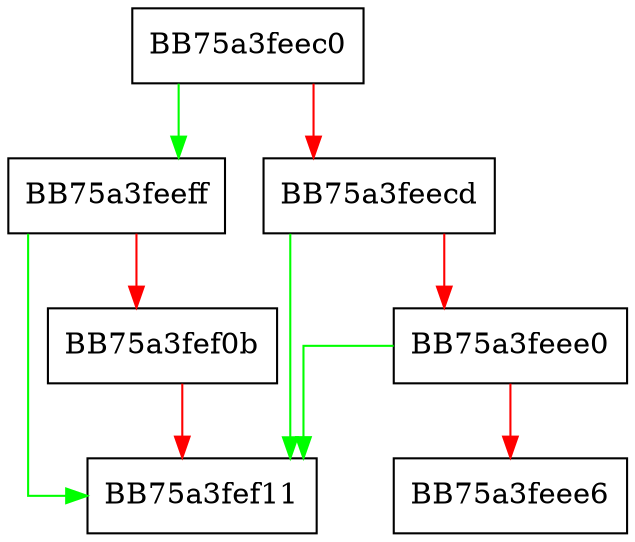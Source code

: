 digraph OnNotify {
  node [shape="box"];
  graph [splines=ortho];
  BB75a3feec0 -> BB75a3feeff [color="green"];
  BB75a3feec0 -> BB75a3feecd [color="red"];
  BB75a3feecd -> BB75a3fef11 [color="green"];
  BB75a3feecd -> BB75a3feee0 [color="red"];
  BB75a3feee0 -> BB75a3fef11 [color="green"];
  BB75a3feee0 -> BB75a3feee6 [color="red"];
  BB75a3feeff -> BB75a3fef11 [color="green"];
  BB75a3feeff -> BB75a3fef0b [color="red"];
  BB75a3fef0b -> BB75a3fef11 [color="red"];
}